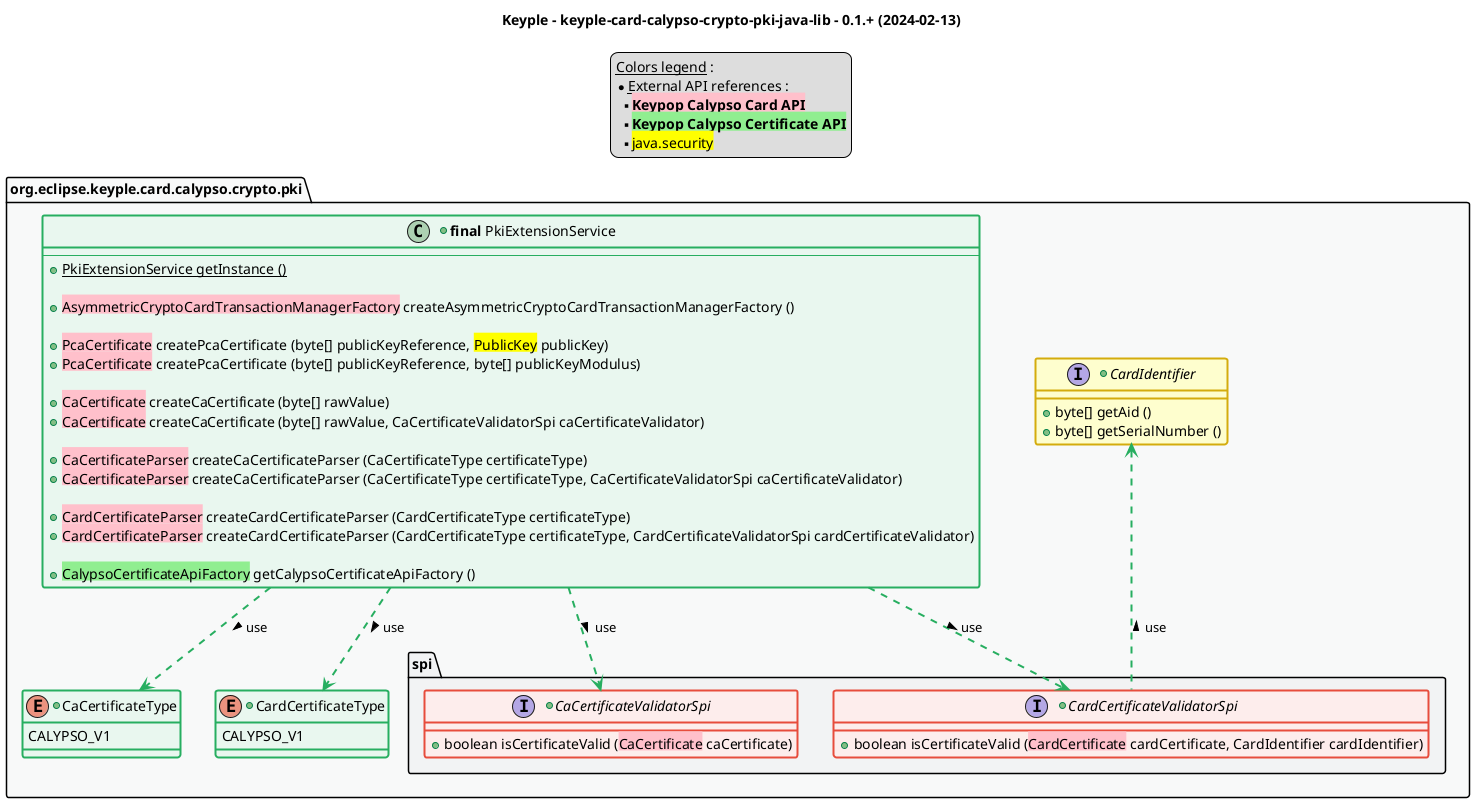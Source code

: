@startuml
title
    Keyple - keyple-card-calypso-crypto-pki-java-lib - 0.1.+ (2024-02-13)
end title

' == THEME ==

'Couleurs issues de : https://htmlcolorcodes.com/fr/tableau-de-couleur/tableau-de-couleur-design-plat/
!define C_GREY1 F8F9F9
!define C_GREY2 F2F3F4
!define C_GREY3 E5E7E9
!define C_GREY4 D7DBDD
!define C_GREY5 CACFD2
!define C_GREY6 BDC3C7
!define C_LINK 3498DB
!define C_USE 27AE60

' -- Styles that don't work with new version of plantuml --
skinparam stereotypeABorderColor #A9DCDF
skinparam stereotypeIBorderColor #B4A7E5
skinparam stereotypeCBorderColor #ADD1B2
skinparam stereotypeEBorderColor #EB93DF
' -- END --

skinparam ClassBorderThickness 2
skinparam ArrowThickness 2

' Yellow
skinparam ClassBackgroundColor #FEFECE
skinparam ClassBorderColor #D4AC0D
' Red
skinparam ClassBackgroundColor<<red>> #FDEDEC
skinparam ClassBorderColor<<red>> #E74C3C
hide <<red>> stereotype
' Purple
skinparam ClassBackgroundColor<<purple>> #F4ECF7
skinparam ClassBorderColor<<purple>> #8E44AD
hide <<purple>> stereotype
' blue
skinparam ClassBackgroundColor<<blue>> #EBF5FB
skinparam ClassBorderColor<<blue>> #3498DB
hide <<blue>> stereotype
' Green
skinparam ClassBackgroundColor<<green>> #E9F7EF
skinparam ClassBorderColor<<green>> #27AE60
hide <<green>> stereotype
' Grey
skinparam ClassBackgroundColor<<grey>> #EAECEE
skinparam ClassBorderColor<<grey>> #2C3E50
hide <<grey>> stereotype

' == CONTENT ==

legend top
    __Colors legend__ :
    * __External API references__ :
    ** <back:pink>**Keypop Calypso Card API**</back>
    ** <back:lightgreen>**Keypop Calypso Certificate API**</back>
    ** <back:yellow>java.security</back>
end legend

package "org.eclipse.keyple.card.calypso.crypto.pki" as pki {
    +class "**final** PkiExtensionService" as PkiExtensionService <<green>> {
        --
        +{static} PkiExtensionService getInstance ()

        +<back:pink>AsymmetricCryptoCardTransactionManagerFactory</back> createAsymmetricCryptoCardTransactionManagerFactory ()

        +<back:pink>PcaCertificate</back> createPcaCertificate (byte[] publicKeyReference, <back:yellow>PublicKey</back> publicKey)
        +<back:pink>PcaCertificate</back> createPcaCertificate (byte[] publicKeyReference, byte[] publicKeyModulus)

        +<back:pink>CaCertificate</back> createCaCertificate (byte[] rawValue)
        +<back:pink>CaCertificate</back> createCaCertificate (byte[] rawValue, CaCertificateValidatorSpi caCertificateValidator)

        +<back:pink>CaCertificateParser</back> createCaCertificateParser (CaCertificateType certificateType)
        +<back:pink>CaCertificateParser</back> createCaCertificateParser (CaCertificateType certificateType, CaCertificateValidatorSpi caCertificateValidator)

        +<back:pink>CardCertificateParser</back> createCardCertificateParser (CardCertificateType certificateType)
        +<back:pink>CardCertificateParser</back> createCardCertificateParser (CardCertificateType certificateType, CardCertificateValidatorSpi cardCertificateValidator)

        +<back:lightgreen>CalypsoCertificateApiFactory</back> getCalypsoCertificateApiFactory ()
    }
    +enum CaCertificateType <<green>> {
        CALYPSO_V1
    }
    +enum CardCertificateType <<green>> {
        CALYPSO_V1
    }
    +interface CardIdentifier {
        +byte[] getAid ()
        +byte[] getSerialNumber ()
    }
    package spi {
        +interface "CaCertificateValidatorSpi" as CaCertificateValidatorSpi <<red>> {
            +boolean isCertificateValid (<back:pink>CaCertificate</back> caCertificate)
        }
        +interface "CardCertificateValidatorSpi" as CardCertificateValidatorSpi <<red>> {
            +boolean isCertificateValid (<back:pink>CardCertificate</back> cardCertificate, CardIdentifier cardIdentifier)
        }
    }
}

' Associations

PkiExtensionService ..> CaCertificateType #C_USE : use >
PkiExtensionService ..> CardCertificateType #C_USE : use >
PkiExtensionService ..> CaCertificateValidatorSpi #C_USE : use >
PkiExtensionService ..> CardCertificateValidatorSpi #C_USE : use >

CardCertificateValidatorSpi .up.> CardIdentifier #C_USE : use >

' == LAYOUT ==

'ContextSetting -[hidden]- LegacySamUtil

' == STYLE ==

package pki #C_GREY1 {}
package pki.spi #C_GREY2 {}

@enduml